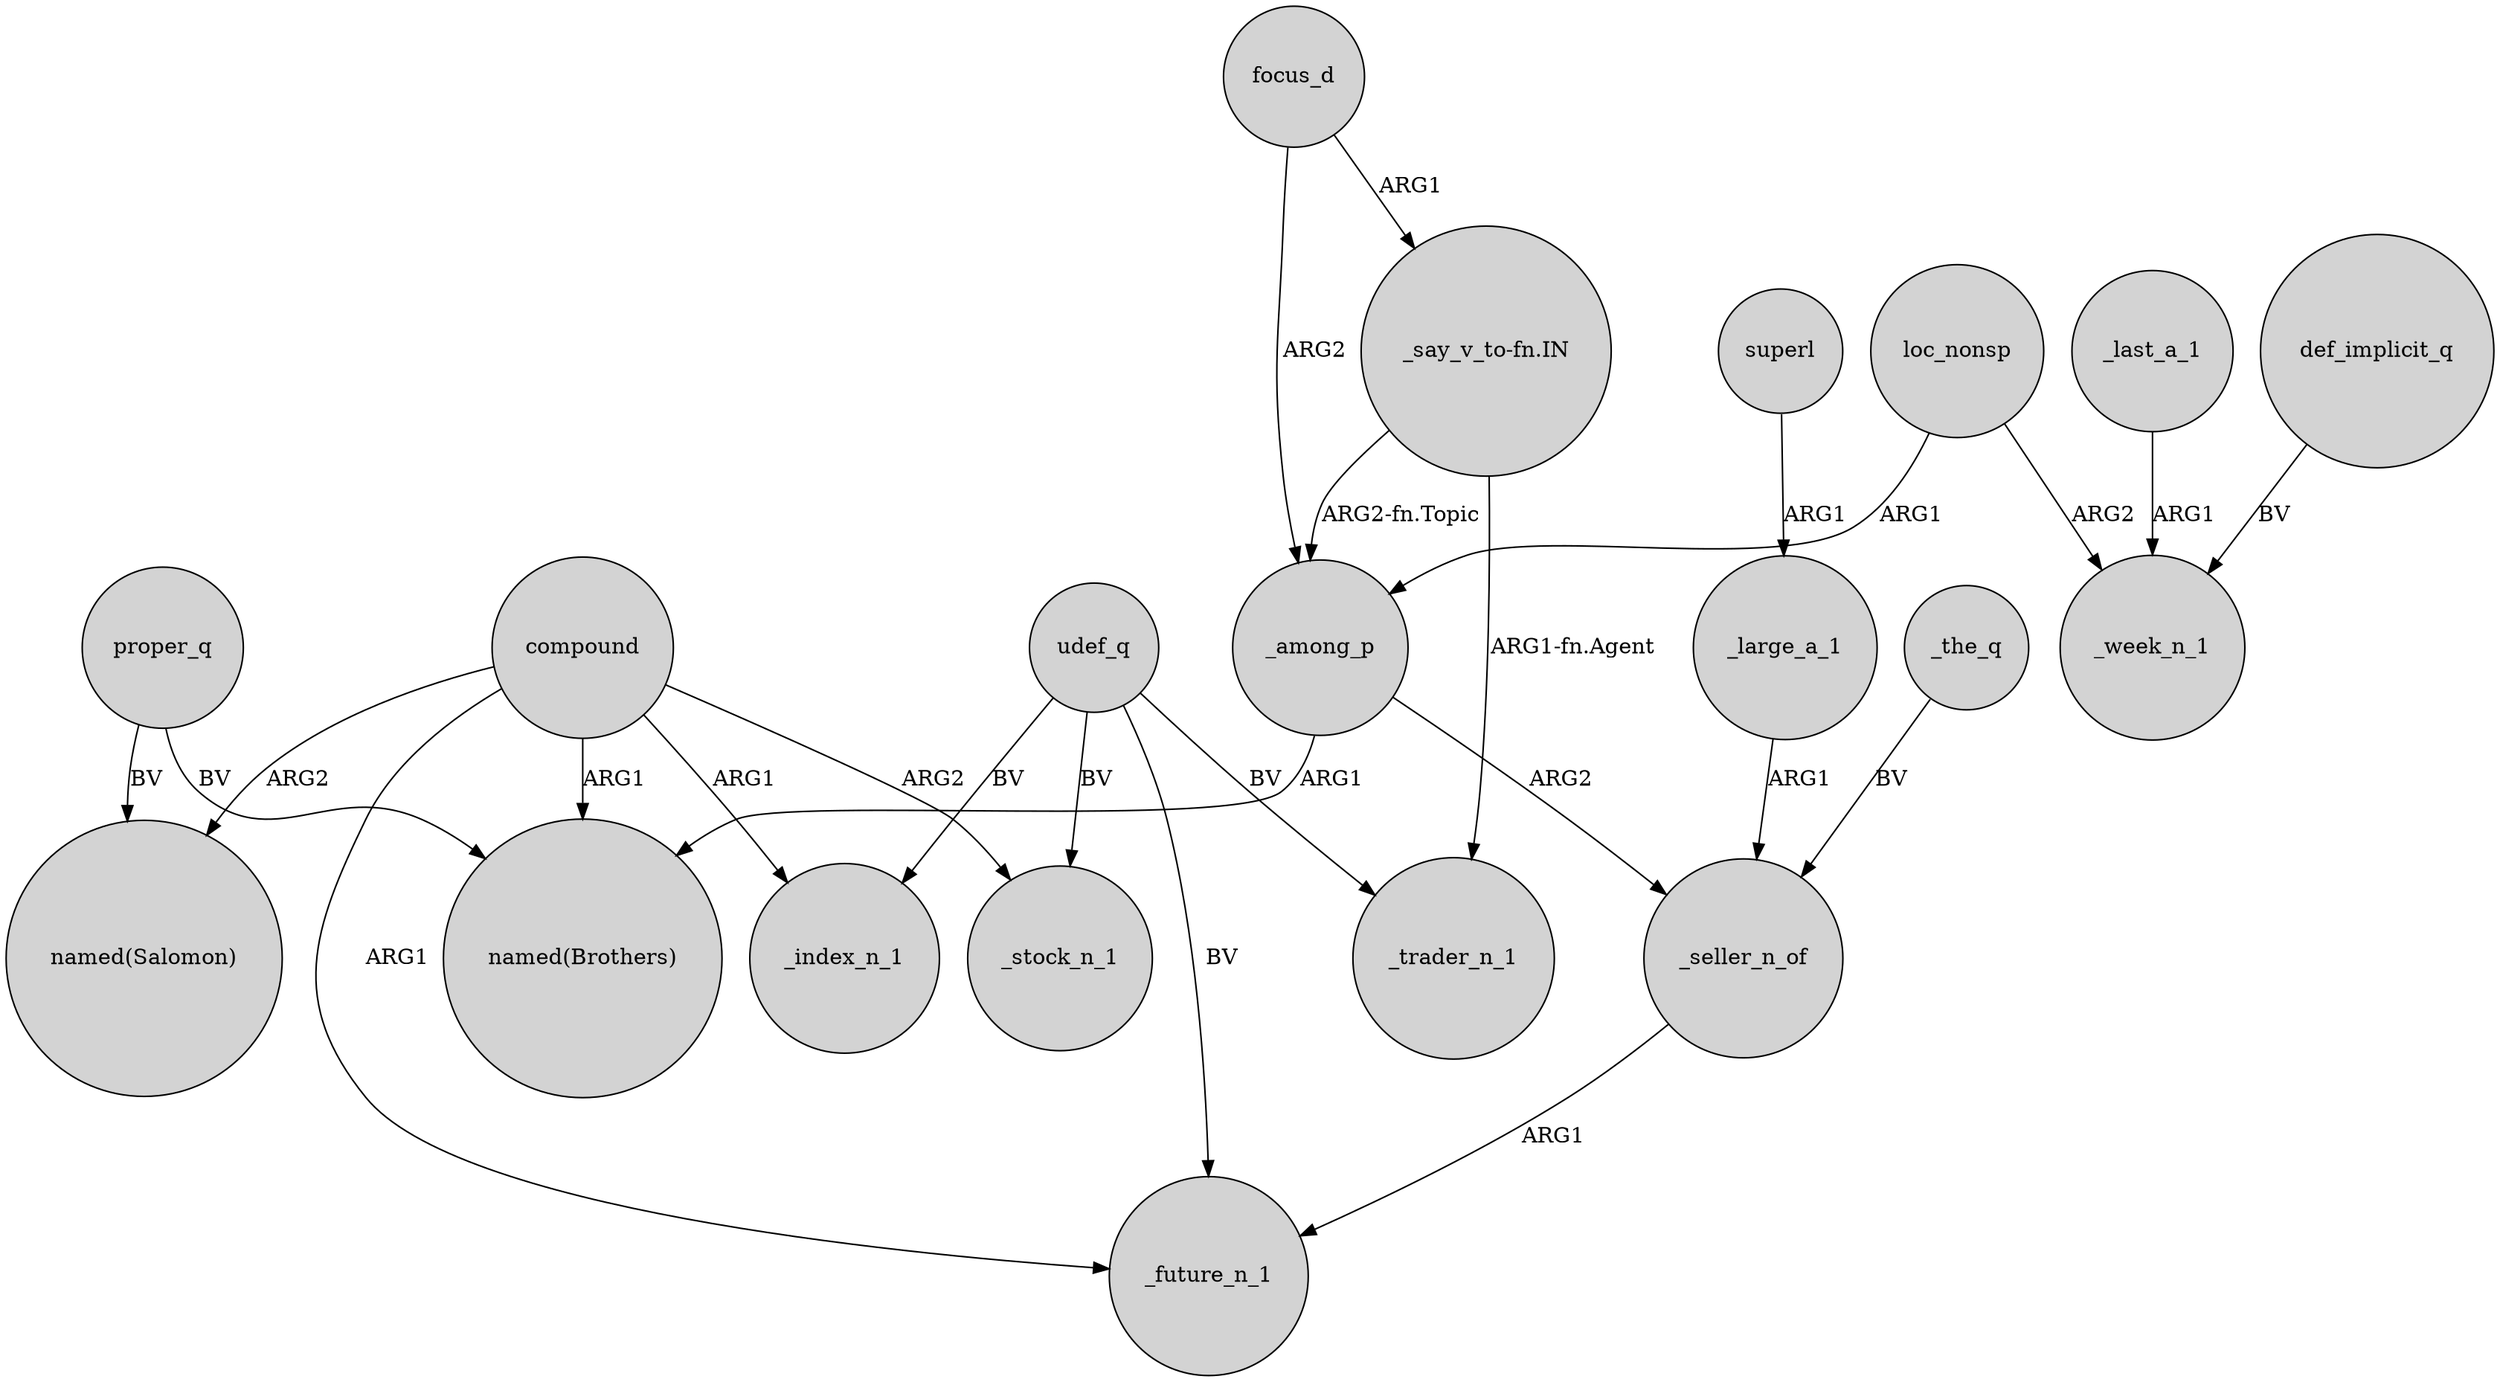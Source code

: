 digraph {
	node [shape=circle style=filled]
	superl -> _large_a_1 [label=ARG1]
	compound -> _future_n_1 [label=ARG1]
	def_implicit_q -> _week_n_1 [label=BV]
	udef_q -> _trader_n_1 [label=BV]
	proper_q -> "named(Brothers)" [label=BV]
	_among_p -> "named(Brothers)" [label=ARG1]
	"_say_v_to-fn.IN" -> _among_p [label="ARG2-fn.Topic"]
	udef_q -> _index_n_1 [label=BV]
	compound -> "named(Brothers)" [label=ARG1]
	focus_d -> "_say_v_to-fn.IN" [label=ARG1]
	compound -> _stock_n_1 [label=ARG2]
	loc_nonsp -> _week_n_1 [label=ARG2]
	udef_q -> _stock_n_1 [label=BV]
	proper_q -> "named(Salomon)" [label=BV]
	_among_p -> _seller_n_of [label=ARG2]
	_last_a_1 -> _week_n_1 [label=ARG1]
	udef_q -> _future_n_1 [label=BV]
	compound -> "named(Salomon)" [label=ARG2]
	loc_nonsp -> _among_p [label=ARG1]
	_large_a_1 -> _seller_n_of [label=ARG1]
	focus_d -> _among_p [label=ARG2]
	_the_q -> _seller_n_of [label=BV]
	_seller_n_of -> _future_n_1 [label=ARG1]
	compound -> _index_n_1 [label=ARG1]
	"_say_v_to-fn.IN" -> _trader_n_1 [label="ARG1-fn.Agent"]
}
